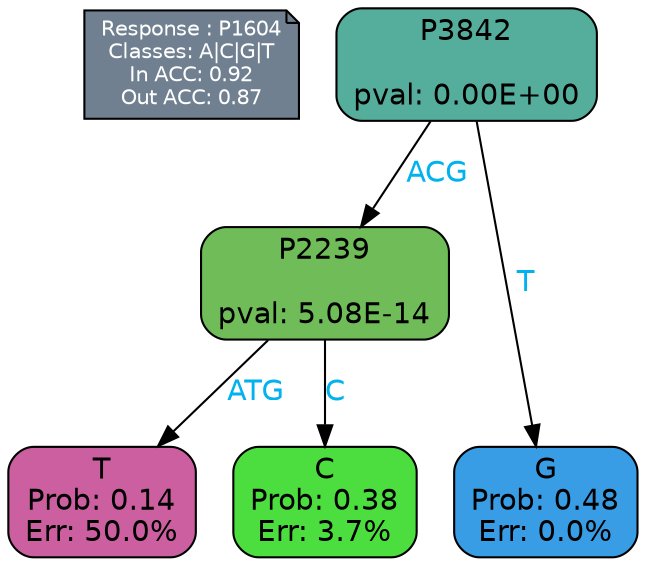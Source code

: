 digraph Tree {
node [shape=box, style="filled, rounded", color="black", fontname=helvetica] ;
graph [ranksep=equally, splines=polylines, bgcolor=transparent, dpi=600] ;
edge [fontname=helvetica] ;
LEGEND [label="Response : P1604
Classes: A|C|G|T
In ACC: 0.92
Out ACC: 0.87
",shape=note,align=left,style=filled,fillcolor="slategray",fontcolor="white",fontsize=10];1 [label="P3842

pval: 0.00E+00", fillcolor="#55ad9c"] ;
2 [label="P2239

pval: 5.08E-14", fillcolor="#6fbc59"] ;
3 [label="T
Prob: 0.14
Err: 50.0%", fillcolor="#cc5fa0"] ;
4 [label="C
Prob: 0.38
Err: 3.7%", fillcolor="#4cde3f"] ;
5 [label="G
Prob: 0.48
Err: 0.0%", fillcolor="#399de5"] ;
1 -> 2 [label="ACG",fontcolor=deepskyblue2] ;
1 -> 5 [label="T",fontcolor=deepskyblue2] ;
2 -> 3 [label="ATG",fontcolor=deepskyblue2] ;
2 -> 4 [label="C",fontcolor=deepskyblue2] ;
{rank = same; 3;4;5;}{rank = same; LEGEND;1;}}